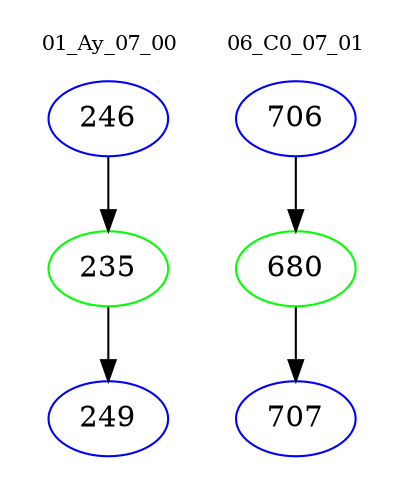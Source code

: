 digraph{
subgraph cluster_0 {
color = white
label = "01_Ay_07_00";
fontsize=10;
T0_246 [label="246", color="blue"]
T0_246 -> T0_235 [color="black"]
T0_235 [label="235", color="green"]
T0_235 -> T0_249 [color="black"]
T0_249 [label="249", color="blue"]
}
subgraph cluster_1 {
color = white
label = "06_C0_07_01";
fontsize=10;
T1_706 [label="706", color="blue"]
T1_706 -> T1_680 [color="black"]
T1_680 [label="680", color="green"]
T1_680 -> T1_707 [color="black"]
T1_707 [label="707", color="blue"]
}
}
